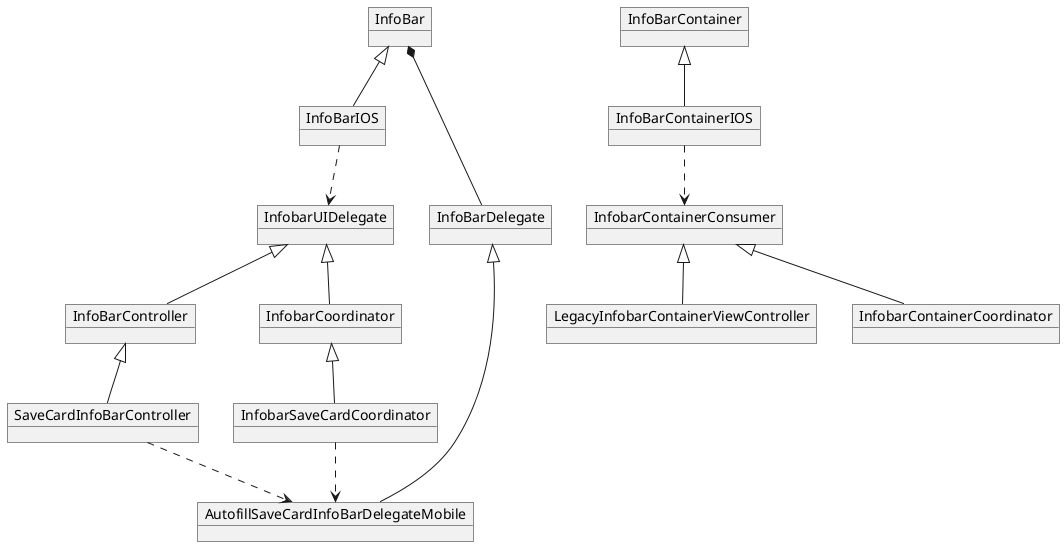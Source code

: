 @startuml
object InfoBar
object InfoBarContainer
object InfoBarContainerIOS
object InfoBarIOS
object InfoBarDelegate

object InfobarUIDelegate
object InfoBarController
object InfobarCoordinator
object InfobarSaveCardCoordinator
object SaveCardInfoBarController
object InfobarContainerConsumer
object LegacyInfobarContainerViewController
object InfobarContainerCoordinator


object AutofillSaveCardInfoBarDelegateMobile

InfoBarDelegate <|-- AutofillSaveCardInfoBarDelegateMobile

InfoBar <|-- InfoBarIOS

InfoBarContainer <|-- InfoBarContainerIOS

InfobarSaveCardCoordinator ..> AutofillSaveCardInfoBarDelegateMobile
SaveCardInfoBarController ..> AutofillSaveCardInfoBarDelegateMobile
InfoBar *-- InfoBarDelegate
InfobarCoordinator <|-- InfobarSaveCardCoordinator
InfoBarController <|-- SaveCardInfoBarController

InfobarUIDelegate <|-- InfobarCoordinator
InfobarUIDelegate <|-- InfoBarController
InfobarContainerConsumer <|-- LegacyInfobarContainerViewController
InfobarContainerConsumer <|-- InfobarContainerCoordinator
InfoBarContainerIOS ..> InfobarContainerConsumer
InfoBarIOS ..> InfobarUIDelegate
@enduml